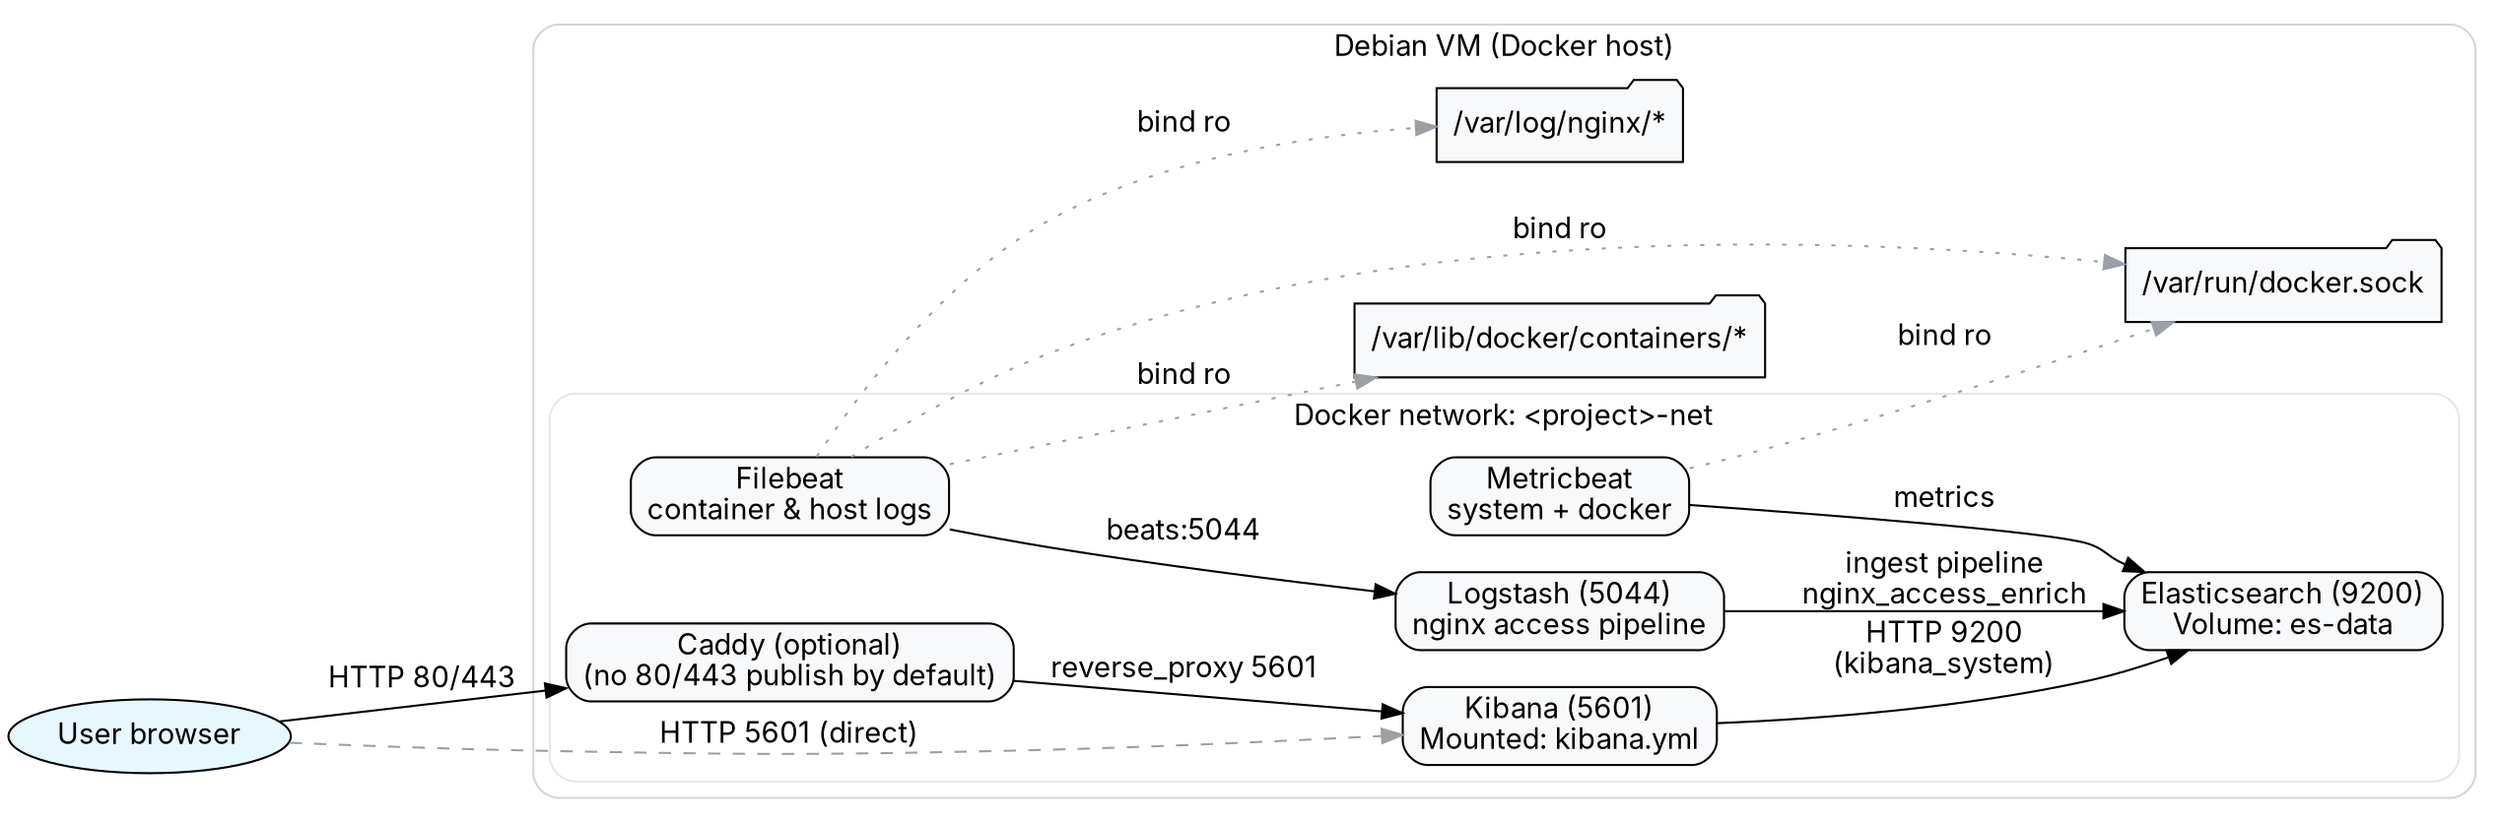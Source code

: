 digraph elk_lab {
  rankdir=LR;
  fontname="Inter,Helvetica,Arial";
  node [shape=box, style="rounded,filled", fillcolor="#f8f9fb", fontname="Inter,Helvetica,Arial"];
  edge [fontname="Inter,Helvetica,Arial"];

  user [shape=oval, style=filled, fillcolor="#e6f7ff", label="User browser"];

  subgraph cluster_host {
    label="Debian VM (Docker host)";
    color="#d0d7de";
    style="rounded";

    subgraph cluster_net {
      label="Docker network: <project>-net";
      color="#e5e7eb";
      style="rounded";

      es         [label="Elasticsearch (9200)\nVolume: es-data"];
      kibana     [label="Kibana (5601)\nMounted: kibana.yml"];
      logstash   [label="Logstash (5044)\nnginx access pipeline"];
      filebeat   [label="Filebeat\ncontainer & host logs"];
      metricbeat [label="Metricbeat\nsystem + docker"];
      caddy      [label="Caddy (optional)\n(no 80/443 publish by default)"];
    }

    containers_dir [shape=folder, label="/var/lib/docker/containers/*"];
    docker_sock    [shape=folder, label="/var/run/docker.sock"];
    varlog         [shape=folder, label="/var/log/nginx/*"];
  }

  filebeat -> logstash [label="beats:5044"];
  logstash -> es [label="ingest pipeline\nnginx_access_enrich"];
  metricbeat -> es [label="metrics"];
  kibana -> es [label="HTTP 9200\n(kibana_system)"];

  user -> caddy [label="HTTP 80/443"];
  caddy -> kibana [label="reverse_proxy 5601"];
  user -> kibana [style=dashed, color="#9aa0a6", label="HTTP 5601 (direct)"];

  filebeat -> containers_dir [style=dotted, color="#9aa0a6", label="bind ro"];
  filebeat -> varlog         [style=dotted, color="#9aa0a6", label="bind ro"];
  filebeat -> docker_sock    [style=dotted, color="#9aa0a6", label="bind ro"];
  metricbeat -> docker_sock  [style=dotted, color="#9aa0a6", label="bind ro"];
}
